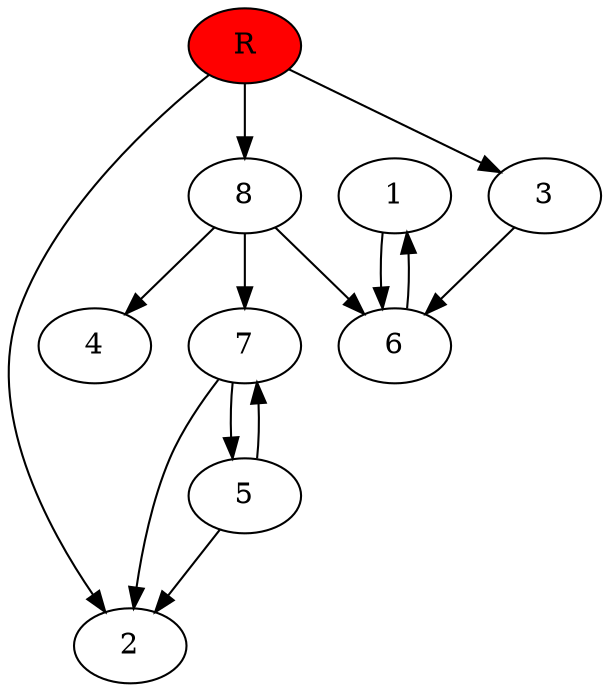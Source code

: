 digraph prb6397 {
	1
	2
	3
	4
	5
	6
	7
	8
	R [fillcolor="#ff0000" style=filled]
	1 -> 6
	3 -> 6
	5 -> 2
	5 -> 7
	6 -> 1
	7 -> 2
	7 -> 5
	8 -> 4
	8 -> 6
	8 -> 7
	R -> 2
	R -> 3
	R -> 8
}
